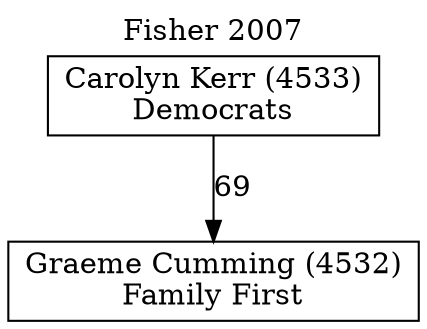 // House preference flow
digraph "Graeme Cumming (4532)_Fisher_2007" {
	graph [label="Fisher 2007" labelloc=t mclimit=10]
	node [shape=box]
	"Graeme Cumming (4532)" [label="Graeme Cumming (4532)
Family First"]
	"Carolyn Kerr (4533)" [label="Carolyn Kerr (4533)
Democrats"]
	"Carolyn Kerr (4533)" -> "Graeme Cumming (4532)" [label=69]
}
